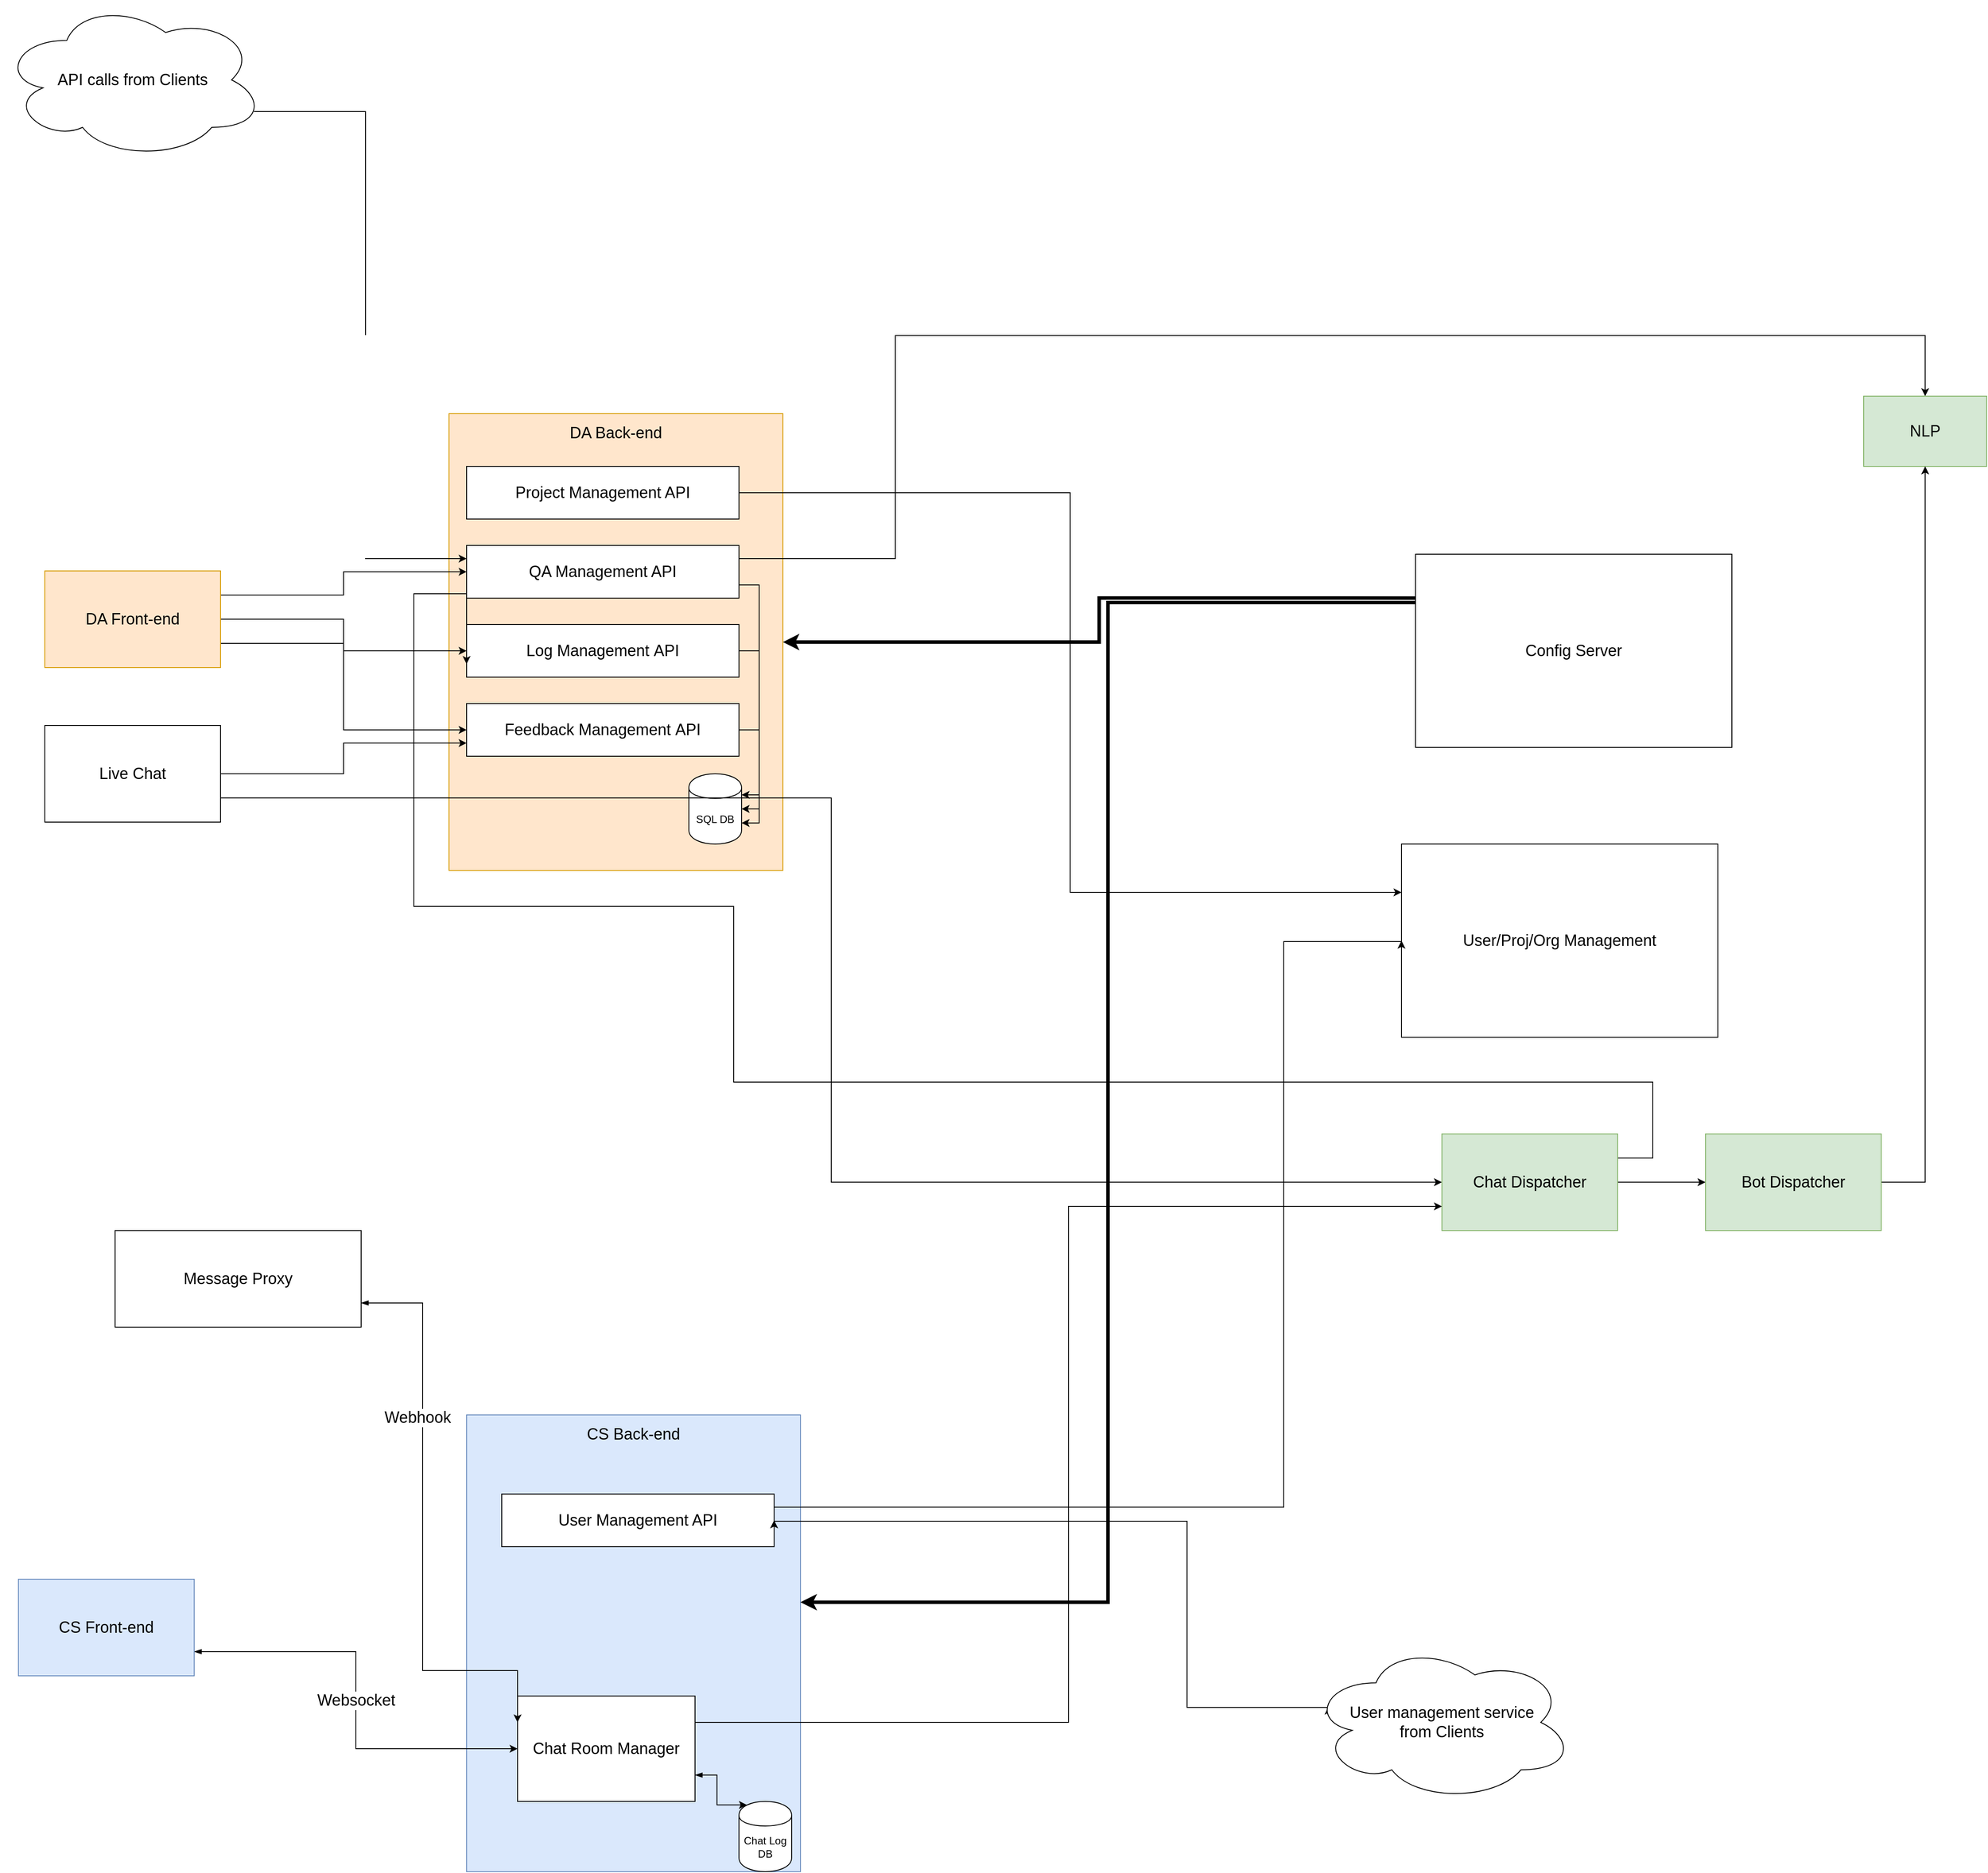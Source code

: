 <mxfile version="10.6.5" type="github"><diagram id="9TfAA45ldHkdpDvrwiB8" name="Page-1"><mxGraphModel dx="1836" dy="2253" grid="1" gridSize="10" guides="1" tooltips="1" connect="1" arrows="1" fold="1" page="1" pageScale="1" pageWidth="827" pageHeight="1169" math="0" shadow="0"><root><mxCell id="0"/><mxCell id="1" parent="0"/><mxCell id="wkHAoXPxZHRxnAhIWwIK-34" value="&lt;font style=&quot;font-size: 18px&quot;&gt;CS Back-end&lt;br&gt;&lt;br&gt;&lt;br&gt;&lt;br&gt;&lt;br&gt;&lt;br&gt;&lt;br&gt;&lt;br&gt;&lt;br&gt;&lt;br&gt;&lt;br&gt;&lt;br&gt;&lt;br&gt;&lt;br&gt;&lt;br&gt;&lt;br&gt;&lt;br&gt;&lt;br&gt;&lt;br&gt;&lt;br&gt;&lt;br&gt;&lt;br&gt;&lt;br&gt;&lt;/font&gt;" style="rounded=0;whiteSpace=wrap;html=1;fillColor=#dae8fc;strokeColor=#6c8ebf;" vertex="1" parent="1"><mxGeometry x="590" y="1510" width="380" height="520" as="geometry"/></mxCell><mxCell id="TZnbipR859p0bmX0A505-3" value="&lt;font style=&quot;font-size: 18px&quot;&gt;DA Back-end&lt;br&gt;&lt;br&gt;&lt;br&gt;&lt;br&gt;&lt;br&gt;&lt;br&gt;&lt;br&gt;&lt;br&gt;&lt;br&gt;&lt;br&gt;&lt;br&gt;&lt;br&gt;&lt;br&gt;&lt;br&gt;&lt;br&gt;&lt;br&gt;&lt;br&gt;&lt;br&gt;&lt;br&gt;&lt;br&gt;&lt;br&gt;&lt;br&gt;&lt;br&gt;&lt;/font&gt;" style="rounded=0;whiteSpace=wrap;html=1;fillColor=#ffe6cc;strokeColor=#d79b00;" parent="1" vertex="1"><mxGeometry x="570" y="370" width="380" height="520" as="geometry"/></mxCell><mxCell id="wkHAoXPxZHRxnAhIWwIK-21" style="edgeStyle=orthogonalEdgeStyle;rounded=0;orthogonalLoop=1;jettySize=auto;html=1;exitX=1;exitY=0.25;exitDx=0;exitDy=0;entryX=0;entryY=0.5;entryDx=0;entryDy=0;startArrow=none;startFill=0;" edge="1" parent="1" source="wkHAoXPxZHRxnAhIWwIK-20" target="TZnbipR859p0bmX0A505-8"><mxGeometry relative="1" as="geometry"/></mxCell><mxCell id="wkHAoXPxZHRxnAhIWwIK-24" style="edgeStyle=orthogonalEdgeStyle;rounded=0;orthogonalLoop=1;jettySize=auto;html=1;exitX=1;exitY=0.5;exitDx=0;exitDy=0;entryX=0;entryY=0.5;entryDx=0;entryDy=0;startArrow=none;startFill=0;" edge="1" parent="1" source="wkHAoXPxZHRxnAhIWwIK-20" target="wkHAoXPxZHRxnAhIWwIK-7"><mxGeometry relative="1" as="geometry"/></mxCell><mxCell id="wkHAoXPxZHRxnAhIWwIK-25" style="edgeStyle=orthogonalEdgeStyle;rounded=0;orthogonalLoop=1;jettySize=auto;html=1;exitX=1;exitY=0.75;exitDx=0;exitDy=0;entryX=0;entryY=0.5;entryDx=0;entryDy=0;startArrow=none;startFill=0;" edge="1" parent="1" source="wkHAoXPxZHRxnAhIWwIK-20" target="wkHAoXPxZHRxnAhIWwIK-8"><mxGeometry relative="1" as="geometry"/></mxCell><mxCell id="wkHAoXPxZHRxnAhIWwIK-20" value="&lt;font style=&quot;font-size: 18px&quot;&gt;DA Front-end&lt;br&gt;&lt;/font&gt;" style="rounded=0;whiteSpace=wrap;html=1;fillColor=#ffe6cc;strokeColor=#d79b00;" vertex="1" parent="1"><mxGeometry x="110" y="549" width="200" height="110" as="geometry"/></mxCell><mxCell id="wkHAoXPxZHRxnAhIWwIK-3" style="edgeStyle=orthogonalEdgeStyle;rounded=0;orthogonalLoop=1;jettySize=auto;html=1;exitX=1;exitY=0.25;exitDx=0;exitDy=0;entryX=0.5;entryY=0;entryDx=0;entryDy=0;" edge="1" parent="1" source="TZnbipR859p0bmX0A505-8" target="TZnbipR859p0bmX0A505-9"><mxGeometry relative="1" as="geometry"><Array as="points"><mxPoint x="1078" y="535"/><mxPoint x="1078" y="281"/><mxPoint x="2250" y="281"/></Array></mxGeometry></mxCell><mxCell id="wkHAoXPxZHRxnAhIWwIK-6" style="edgeStyle=orthogonalEdgeStyle;rounded=0;orthogonalLoop=1;jettySize=auto;html=1;exitX=1;exitY=0.75;exitDx=0;exitDy=0;entryX=1;entryY=0.5;entryDx=0;entryDy=0;" edge="1" parent="1" source="TZnbipR859p0bmX0A505-8" target="wkHAoXPxZHRxnAhIWwIK-1"><mxGeometry relative="1" as="geometry"/></mxCell><mxCell id="TZnbipR859p0bmX0A505-8" value="&lt;font style=&quot;font-size: 18px&quot;&gt;QA Management API&lt;/font&gt;" style="rounded=0;whiteSpace=wrap;html=1;" parent="1" vertex="1"><mxGeometry x="590" y="520" width="310" height="60" as="geometry"/></mxCell><mxCell id="TZnbipR859p0bmX0A505-9" value="&lt;font style=&quot;font-size: 18px&quot;&gt;NLP&lt;br&gt;&lt;/font&gt;" style="rounded=0;whiteSpace=wrap;html=1;fillColor=#d5e8d4;strokeColor=#82b366;" parent="1" vertex="1"><mxGeometry x="2180" y="350" width="140" height="80" as="geometry"/></mxCell><mxCell id="wkHAoXPxZHRxnAhIWwIK-1" value="SQL DB&lt;br&gt;" style="shape=cylinder;whiteSpace=wrap;html=1;boundedLbl=1;backgroundOutline=1;" vertex="1" parent="1"><mxGeometry x="843" y="780" width="60" height="80" as="geometry"/></mxCell><mxCell id="wkHAoXPxZHRxnAhIWwIK-9" style="edgeStyle=orthogonalEdgeStyle;rounded=0;orthogonalLoop=1;jettySize=auto;html=1;exitX=1;exitY=0.5;exitDx=0;exitDy=0;entryX=1;entryY=0.3;entryDx=0;entryDy=0;" edge="1" parent="1" source="wkHAoXPxZHRxnAhIWwIK-7" target="wkHAoXPxZHRxnAhIWwIK-1"><mxGeometry relative="1" as="geometry"/></mxCell><mxCell id="wkHAoXPxZHRxnAhIWwIK-7" value="&lt;font style=&quot;font-size: 18px&quot;&gt;Log Management&amp;nbsp;API&lt;/font&gt;" style="rounded=0;whiteSpace=wrap;html=1;" vertex="1" parent="1"><mxGeometry x="590" y="610" width="310" height="60" as="geometry"/></mxCell><mxCell id="wkHAoXPxZHRxnAhIWwIK-10" style="edgeStyle=orthogonalEdgeStyle;rounded=0;orthogonalLoop=1;jettySize=auto;html=1;exitX=1;exitY=0.5;exitDx=0;exitDy=0;entryX=1;entryY=0.7;entryDx=0;entryDy=0;" edge="1" parent="1" source="wkHAoXPxZHRxnAhIWwIK-8" target="wkHAoXPxZHRxnAhIWwIK-1"><mxGeometry relative="1" as="geometry"/></mxCell><mxCell id="wkHAoXPxZHRxnAhIWwIK-8" value="&lt;font style=&quot;font-size: 18px&quot;&gt;Feedback Management&amp;nbsp;API&lt;/font&gt;" style="rounded=0;whiteSpace=wrap;html=1;" vertex="1" parent="1"><mxGeometry x="590" y="700" width="310" height="60" as="geometry"/></mxCell><mxCell id="wkHAoXPxZHRxnAhIWwIK-16" style="edgeStyle=orthogonalEdgeStyle;rounded=0;orthogonalLoop=1;jettySize=auto;html=1;exitX=0;exitY=0.25;exitDx=0;exitDy=0;startArrow=none;startFill=0;strokeWidth=4;entryX=1;entryY=0.41;entryDx=0;entryDy=0;entryPerimeter=0;" edge="1" parent="1" source="wkHAoXPxZHRxnAhIWwIK-12" target="wkHAoXPxZHRxnAhIWwIK-34"><mxGeometry relative="1" as="geometry"/></mxCell><mxCell id="wkHAoXPxZHRxnAhIWwIK-12" value="&lt;font style=&quot;font-size: 18px&quot;&gt;Config Server&lt;br&gt;&lt;/font&gt;" style="rounded=0;whiteSpace=wrap;html=1;" vertex="1" parent="1"><mxGeometry x="1670" y="530" width="360" height="220" as="geometry"/></mxCell><mxCell id="wkHAoXPxZHRxnAhIWwIK-13" value="&lt;font style=&quot;font-size: 18px&quot;&gt;User/Proj/Org Management&lt;br&gt;&lt;/font&gt;" style="rounded=0;whiteSpace=wrap;html=1;" vertex="1" parent="1"><mxGeometry x="1654" y="860" width="360" height="220" as="geometry"/></mxCell><mxCell id="wkHAoXPxZHRxnAhIWwIK-19" style="edgeStyle=orthogonalEdgeStyle;rounded=0;orthogonalLoop=1;jettySize=auto;html=1;exitX=0.96;exitY=0.7;exitDx=0;exitDy=0;exitPerimeter=0;entryX=0;entryY=0.25;entryDx=0;entryDy=0;startArrow=none;startFill=0;" edge="1" parent="1" source="wkHAoXPxZHRxnAhIWwIK-18" target="TZnbipR859p0bmX0A505-8"><mxGeometry relative="1" as="geometry"/></mxCell><mxCell id="wkHAoXPxZHRxnAhIWwIK-18" value="&lt;font style=&quot;font-size: 18px&quot;&gt;API calls from Clients&lt;/font&gt;" style="ellipse;shape=cloud;whiteSpace=wrap;html=1;" vertex="1" parent="1"><mxGeometry x="60" y="-100" width="300" height="180" as="geometry"/></mxCell><mxCell id="wkHAoXPxZHRxnAhIWwIK-27" style="edgeStyle=orthogonalEdgeStyle;rounded=0;orthogonalLoop=1;jettySize=auto;html=1;exitX=1;exitY=0.5;exitDx=0;exitDy=0;entryX=0;entryY=0.75;entryDx=0;entryDy=0;startArrow=none;startFill=0;" edge="1" parent="1" source="wkHAoXPxZHRxnAhIWwIK-26" target="wkHAoXPxZHRxnAhIWwIK-8"><mxGeometry relative="1" as="geometry"/></mxCell><mxCell id="wkHAoXPxZHRxnAhIWwIK-30" style="edgeStyle=orthogonalEdgeStyle;rounded=0;orthogonalLoop=1;jettySize=auto;html=1;exitX=1;exitY=0.75;exitDx=0;exitDy=0;entryX=0;entryY=0.5;entryDx=0;entryDy=0;startArrow=none;startFill=0;" edge="1" parent="1" source="wkHAoXPxZHRxnAhIWwIK-26" target="wkHAoXPxZHRxnAhIWwIK-28"><mxGeometry relative="1" as="geometry"/></mxCell><mxCell id="wkHAoXPxZHRxnAhIWwIK-26" value="&lt;font style=&quot;font-size: 18px&quot;&gt;Live Chat&lt;/font&gt;" style="rounded=0;whiteSpace=wrap;html=1;" vertex="1" parent="1"><mxGeometry x="110" y="725" width="200" height="110" as="geometry"/></mxCell><mxCell id="wkHAoXPxZHRxnAhIWwIK-29" style="edgeStyle=orthogonalEdgeStyle;rounded=0;orthogonalLoop=1;jettySize=auto;html=1;exitX=1;exitY=0.25;exitDx=0;exitDy=0;entryX=0;entryY=0.75;entryDx=0;entryDy=0;startArrow=none;startFill=0;" edge="1" parent="1" source="wkHAoXPxZHRxnAhIWwIK-28" target="wkHAoXPxZHRxnAhIWwIK-7"><mxGeometry relative="1" as="geometry"><Array as="points"><mxPoint x="1940" y="1217"/><mxPoint x="1940" y="1131"/><mxPoint x="894" y="1131"/><mxPoint x="894" y="931"/><mxPoint x="530" y="931"/><mxPoint x="530" y="575"/></Array></mxGeometry></mxCell><mxCell id="wkHAoXPxZHRxnAhIWwIK-32" style="edgeStyle=orthogonalEdgeStyle;rounded=0;orthogonalLoop=1;jettySize=auto;html=1;exitX=1;exitY=0.5;exitDx=0;exitDy=0;entryX=0;entryY=0.5;entryDx=0;entryDy=0;startArrow=none;startFill=0;" edge="1" parent="1" source="wkHAoXPxZHRxnAhIWwIK-28" target="wkHAoXPxZHRxnAhIWwIK-31"><mxGeometry relative="1" as="geometry"/></mxCell><mxCell id="wkHAoXPxZHRxnAhIWwIK-28" value="&lt;font style=&quot;font-size: 18px&quot;&gt;Chat Dispatcher&lt;/font&gt;" style="rounded=0;whiteSpace=wrap;html=1;fillColor=#d5e8d4;strokeColor=#82b366;" vertex="1" parent="1"><mxGeometry x="1700" y="1190" width="200" height="110" as="geometry"/></mxCell><mxCell id="wkHAoXPxZHRxnAhIWwIK-33" style="edgeStyle=orthogonalEdgeStyle;rounded=0;orthogonalLoop=1;jettySize=auto;html=1;exitX=1;exitY=0.5;exitDx=0;exitDy=0;entryX=0.5;entryY=1;entryDx=0;entryDy=0;startArrow=none;startFill=0;" edge="1" parent="1" source="wkHAoXPxZHRxnAhIWwIK-31" target="TZnbipR859p0bmX0A505-9"><mxGeometry relative="1" as="geometry"/></mxCell><mxCell id="wkHAoXPxZHRxnAhIWwIK-31" value="&lt;font style=&quot;font-size: 18px&quot;&gt;Bot&amp;nbsp;Dispatcher&lt;/font&gt;" style="rounded=0;whiteSpace=wrap;html=1;fillColor=#d5e8d4;strokeColor=#82b366;" vertex="1" parent="1"><mxGeometry x="2000" y="1190" width="200" height="110" as="geometry"/></mxCell><mxCell id="wkHAoXPxZHRxnAhIWwIK-36" style="edgeStyle=orthogonalEdgeStyle;rounded=0;orthogonalLoop=1;jettySize=auto;html=1;exitX=1;exitY=0.25;exitDx=0;exitDy=0;entryX=0;entryY=0.75;entryDx=0;entryDy=0;startArrow=none;startFill=0;" edge="1" parent="1" source="wkHAoXPxZHRxnAhIWwIK-42" target="wkHAoXPxZHRxnAhIWwIK-28"><mxGeometry relative="1" as="geometry"/></mxCell><mxCell id="wkHAoXPxZHRxnAhIWwIK-43" value="&lt;font style=&quot;font-size: 18px&quot;&gt;Websocket&lt;br&gt;&lt;/font&gt;" style="edgeStyle=orthogonalEdgeStyle;rounded=0;orthogonalLoop=1;jettySize=auto;html=1;exitX=1;exitY=0.75;exitDx=0;exitDy=0;entryX=0;entryY=0.5;entryDx=0;entryDy=0;startArrow=blockThin;startFill=1;strokeWidth=1;" edge="1" parent="1" source="wkHAoXPxZHRxnAhIWwIK-35" target="wkHAoXPxZHRxnAhIWwIK-42"><mxGeometry relative="1" as="geometry"/></mxCell><mxCell id="wkHAoXPxZHRxnAhIWwIK-35" value="&lt;font style=&quot;font-size: 18px&quot;&gt;CS Front-end&lt;br&gt;&lt;/font&gt;" style="rounded=0;whiteSpace=wrap;html=1;fillColor=#dae8fc;strokeColor=#6c8ebf;" vertex="1" parent="1"><mxGeometry x="80" y="1697" width="200" height="110" as="geometry"/></mxCell><mxCell id="wkHAoXPxZHRxnAhIWwIK-38" style="edgeStyle=orthogonalEdgeStyle;rounded=0;orthogonalLoop=1;jettySize=auto;html=1;exitX=0;exitY=0.227;exitDx=0;exitDy=0;startArrow=none;startFill=0;strokeWidth=4;entryX=1;entryY=0.5;entryDx=0;entryDy=0;exitPerimeter=0;" edge="1" parent="1" source="wkHAoXPxZHRxnAhIWwIK-12" target="TZnbipR859p0bmX0A505-3"><mxGeometry relative="1" as="geometry"><mxPoint x="1680" y="595" as="sourcePoint"/><mxPoint x="960" y="641" as="targetPoint"/></mxGeometry></mxCell><mxCell id="wkHAoXPxZHRxnAhIWwIK-41" value="Chat Log DB&lt;br&gt;" style="shape=cylinder;whiteSpace=wrap;html=1;boundedLbl=1;backgroundOutline=1;" vertex="1" parent="1"><mxGeometry x="900" y="1950" width="60" height="80" as="geometry"/></mxCell><mxCell id="wkHAoXPxZHRxnAhIWwIK-45" style="edgeStyle=orthogonalEdgeStyle;rounded=0;orthogonalLoop=1;jettySize=auto;html=1;exitX=1;exitY=0.75;exitDx=0;exitDy=0;entryX=0.15;entryY=0.05;entryDx=0;entryDy=0;entryPerimeter=0;startArrow=blockThin;startFill=1;strokeWidth=1;" edge="1" parent="1" source="wkHAoXPxZHRxnAhIWwIK-42" target="wkHAoXPxZHRxnAhIWwIK-41"><mxGeometry relative="1" as="geometry"/></mxCell><mxCell id="wkHAoXPxZHRxnAhIWwIK-42" value="&lt;font style=&quot;font-size: 18px&quot;&gt;Chat Room Manager&lt;/font&gt;" style="rounded=0;whiteSpace=wrap;html=1;" vertex="1" parent="1"><mxGeometry x="648" y="1830" width="202" height="120" as="geometry"/></mxCell><mxCell id="wkHAoXPxZHRxnAhIWwIK-46" style="edgeStyle=orthogonalEdgeStyle;rounded=0;orthogonalLoop=1;jettySize=auto;html=1;exitX=1;exitY=0.75;exitDx=0;exitDy=0;entryX=0;entryY=0.25;entryDx=0;entryDy=0;startArrow=blockThin;startFill=1;strokeWidth=1;" edge="1" parent="1" source="wkHAoXPxZHRxnAhIWwIK-44" target="wkHAoXPxZHRxnAhIWwIK-42"><mxGeometry relative="1" as="geometry"><Array as="points"><mxPoint x="540" y="1383"/><mxPoint x="540" y="1801"/></Array></mxGeometry></mxCell><mxCell id="wkHAoXPxZHRxnAhIWwIK-51" value="&lt;font style=&quot;font-size: 18px&quot;&gt;Webhook&lt;/font&gt;" style="text;html=1;resizable=0;points=[];align=center;verticalAlign=middle;labelBackgroundColor=#ffffff;" vertex="1" connectable="0" parent="wkHAoXPxZHRxnAhIWwIK-46"><mxGeometry x="-0.389" y="-6" relative="1" as="geometry"><mxPoint as="offset"/></mxGeometry></mxCell><mxCell id="wkHAoXPxZHRxnAhIWwIK-44" value="&lt;font style=&quot;font-size: 18px&quot;&gt;Message Proxy&lt;/font&gt;" style="rounded=0;whiteSpace=wrap;html=1;" vertex="1" parent="1"><mxGeometry x="190" y="1300" width="280" height="110" as="geometry"/></mxCell><mxCell id="wkHAoXPxZHRxnAhIWwIK-48" style="edgeStyle=orthogonalEdgeStyle;rounded=0;orthogonalLoop=1;jettySize=auto;html=1;exitX=1;exitY=0.5;exitDx=0;exitDy=0;entryX=0;entryY=0.25;entryDx=0;entryDy=0;startArrow=none;startFill=0;strokeWidth=1;" edge="1" parent="1" source="wkHAoXPxZHRxnAhIWwIK-47" target="wkHAoXPxZHRxnAhIWwIK-13"><mxGeometry relative="1" as="geometry"/></mxCell><mxCell id="wkHAoXPxZHRxnAhIWwIK-47" value="&lt;font style=&quot;font-size: 18px&quot;&gt;Project Management API&lt;/font&gt;" style="rounded=0;whiteSpace=wrap;html=1;" vertex="1" parent="1"><mxGeometry x="590" y="430" width="310" height="60" as="geometry"/></mxCell><mxCell id="wkHAoXPxZHRxnAhIWwIK-49" value="&lt;font style=&quot;font-size: 18px&quot;&gt;User Management API&lt;/font&gt;" style="rounded=0;whiteSpace=wrap;html=1;" vertex="1" parent="1"><mxGeometry x="630" y="1600" width="310" height="60" as="geometry"/></mxCell><mxCell id="wkHAoXPxZHRxnAhIWwIK-50" style="edgeStyle=orthogonalEdgeStyle;rounded=0;orthogonalLoop=1;jettySize=auto;html=1;entryX=0;entryY=0.5;entryDx=0;entryDy=0;startArrow=none;startFill=0;strokeWidth=1;exitX=1;exitY=0.25;exitDx=0;exitDy=0;" edge="1" parent="1" source="wkHAoXPxZHRxnAhIWwIK-49" target="wkHAoXPxZHRxnAhIWwIK-13"><mxGeometry relative="1" as="geometry"><mxPoint x="944" y="1631" as="sourcePoint"/><Array as="points"><mxPoint x="1520" y="1615"/><mxPoint x="1520" y="971"/><mxPoint x="1654" y="971"/></Array></mxGeometry></mxCell><mxCell id="wkHAoXPxZHRxnAhIWwIK-53" style="edgeStyle=orthogonalEdgeStyle;rounded=0;orthogonalLoop=1;jettySize=auto;html=1;exitX=0.07;exitY=0.4;exitDx=0;exitDy=0;exitPerimeter=0;entryX=1;entryY=0.5;entryDx=0;entryDy=0;startArrow=classic;startFill=1;strokeWidth=1;" edge="1" parent="1" source="wkHAoXPxZHRxnAhIWwIK-52" target="wkHAoXPxZHRxnAhIWwIK-49"><mxGeometry relative="1" as="geometry"><Array as="points"><mxPoint x="1410" y="1843"/><mxPoint x="1410" y="1631"/></Array></mxGeometry></mxCell><mxCell id="wkHAoXPxZHRxnAhIWwIK-52" value="&lt;font style=&quot;font-size: 18px&quot;&gt;User management service&lt;br&gt;from Clients&lt;/font&gt;" style="ellipse;shape=cloud;whiteSpace=wrap;html=1;" vertex="1" parent="1"><mxGeometry x="1550" y="1770" width="300" height="180" as="geometry"/></mxCell></root></mxGraphModel></diagram></mxfile>